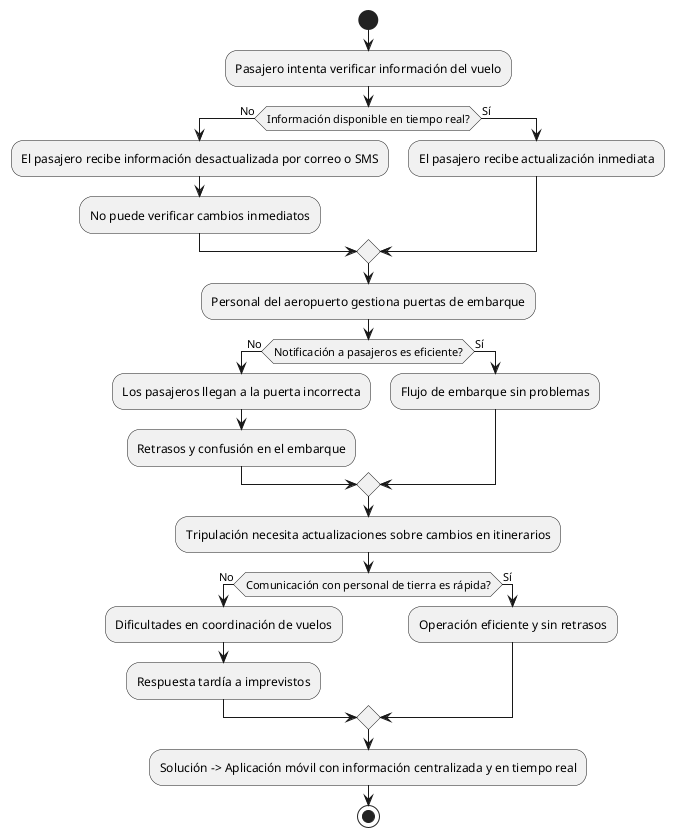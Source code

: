 @startuml

start
:Pasajero intenta verificar información del vuelo;
if (Información disponible en tiempo real?) then (No)
  :El pasajero recibe información desactualizada por correo o SMS;
  :No puede verificar cambios inmediatos;
else (Sí)
  :El pasajero recibe actualización inmediata;
endif

:Personal del aeropuerto gestiona puertas de embarque;
if (Notificación a pasajeros es eficiente?) then (No)
  :Los pasajeros llegan a la puerta incorrecta;
  :Retrasos y confusión en el embarque;
else (Sí)
  :Flujo de embarque sin problemas;
endif

:Tripulación necesita actualizaciones sobre cambios en itinerarios;
if (Comunicación con personal de tierra es rápida?) then (No)
  :Dificultades en coordinación de vuelos;
  :Respuesta tardía a imprevistos;
else (Sí)
  :Operación eficiente y sin retrasos;
endif

:Solución -> Aplicación móvil con información centralizada y en tiempo real;
stop

@enduml
